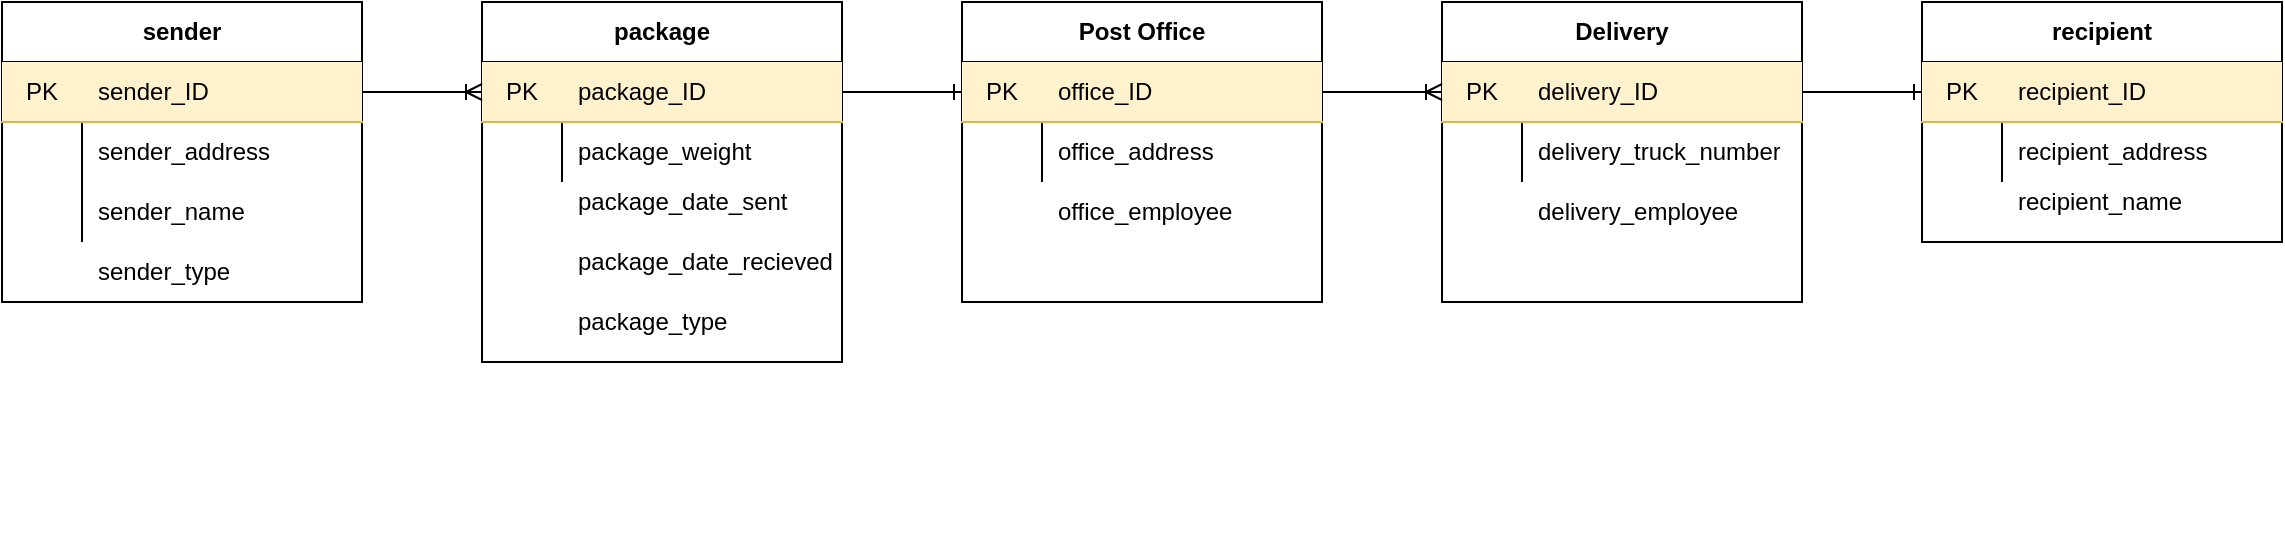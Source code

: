 <mxfile version="13.6.2" type="device"><diagram id="uvnd_7pYpptopKU-hHky" name="Page-1"><mxGraphModel dx="593" dy="846" grid="1" gridSize="10" guides="1" tooltips="1" connect="1" arrows="1" fold="1" page="1" pageScale="1" pageWidth="827" pageHeight="1169" math="0" shadow="0"><root><mxCell id="0"/><mxCell id="1" parent="0"/><mxCell id="svIB_Gdqj2b4_msSI2z3-15" value="sender" style="shape=table;html=1;whiteSpace=wrap;startSize=30;container=1;collapsible=0;childLayout=tableLayout;fixedRows=1;rowLines=0;fontStyle=1;align=center;" parent="1" vertex="1"><mxGeometry x="40" y="40" width="180" height="150" as="geometry"/></mxCell><mxCell id="svIB_Gdqj2b4_msSI2z3-16" value="" style="shape=partialRectangle;html=1;whiteSpace=wrap;collapsible=0;dropTarget=0;pointerEvents=0;fillColor=#fff2cc;top=0;left=0;bottom=1;right=0;points=[[0,0.5],[1,0.5]];portConstraint=eastwest;strokeColor=#d6b656;" parent="svIB_Gdqj2b4_msSI2z3-15" vertex="1"><mxGeometry y="30" width="180" height="30" as="geometry"/></mxCell><mxCell id="svIB_Gdqj2b4_msSI2z3-17" value="PK" style="shape=partialRectangle;html=1;whiteSpace=wrap;connectable=0;fillColor=none;top=0;left=0;bottom=0;right=0;overflow=hidden;" parent="svIB_Gdqj2b4_msSI2z3-16" vertex="1"><mxGeometry width="40" height="30" as="geometry"/></mxCell><mxCell id="svIB_Gdqj2b4_msSI2z3-18" value="sender_ID" style="shape=partialRectangle;html=1;whiteSpace=wrap;connectable=0;fillColor=none;top=0;left=0;bottom=0;right=0;align=left;spacingLeft=6;overflow=hidden;" parent="svIB_Gdqj2b4_msSI2z3-16" vertex="1"><mxGeometry x="40" width="140" height="30" as="geometry"/></mxCell><mxCell id="svIB_Gdqj2b4_msSI2z3-19" value="" style="shape=partialRectangle;html=1;whiteSpace=wrap;collapsible=0;dropTarget=0;pointerEvents=0;fillColor=none;top=0;left=0;bottom=0;right=0;points=[[0,0.5],[1,0.5]];portConstraint=eastwest;" parent="svIB_Gdqj2b4_msSI2z3-15" vertex="1"><mxGeometry y="60" width="180" height="30" as="geometry"/></mxCell><mxCell id="svIB_Gdqj2b4_msSI2z3-20" value="" style="shape=partialRectangle;html=1;whiteSpace=wrap;connectable=0;fillColor=none;top=0;left=0;bottom=0;right=0;overflow=hidden;" parent="svIB_Gdqj2b4_msSI2z3-19" vertex="1"><mxGeometry width="40" height="30" as="geometry"/></mxCell><mxCell id="svIB_Gdqj2b4_msSI2z3-21" value="sender_address" style="shape=partialRectangle;html=1;whiteSpace=wrap;connectable=0;fillColor=none;top=0;left=0;bottom=0;right=0;align=left;spacingLeft=6;overflow=hidden;" parent="svIB_Gdqj2b4_msSI2z3-19" vertex="1"><mxGeometry x="40" width="140" height="30" as="geometry"/></mxCell><mxCell id="svIB_Gdqj2b4_msSI2z3-22" value="" style="shape=partialRectangle;html=1;whiteSpace=wrap;collapsible=0;dropTarget=0;pointerEvents=0;fillColor=none;top=0;left=0;bottom=0;right=0;points=[[0,0.5],[1,0.5]];portConstraint=eastwest;" parent="svIB_Gdqj2b4_msSI2z3-15" vertex="1"><mxGeometry y="90" width="180" height="30" as="geometry"/></mxCell><mxCell id="svIB_Gdqj2b4_msSI2z3-23" value="" style="shape=partialRectangle;html=1;whiteSpace=wrap;connectable=0;fillColor=none;top=0;left=0;bottom=0;right=0;overflow=hidden;" parent="svIB_Gdqj2b4_msSI2z3-22" vertex="1"><mxGeometry width="40" height="30" as="geometry"/></mxCell><mxCell id="svIB_Gdqj2b4_msSI2z3-24" value="&lt;span style=&quot;color: rgba(0 , 0 , 0 , 0) ; font-family: monospace ; font-size: 0px&quot;&gt;%3CmxGraphModel%3E%3Croot%3E%3CmxCell%20id%3D%220%22%2F%3E%3CmxCell%20id%3D%221%22%20parent%3D%220%22%2F%3E%3CmxCell%20id%3D%222%22%20value%3D%22%22%20style%3D%22shape%3DpartialRectangle%3Bhtml%3D1%3BwhiteSpace%3Dwrap%3Bcollapsible%3D0%3BdropTarget%3D0%3BpointerEvents%3D0%3BfillColor%3Dnone%3Btop%3D0%3Bleft%3D0%3Bbottom%3D0%3Bright%3D0%3Bpoints%3D%5B%5B0%2C0.5%5D%2C%5B1%2C0.5%5D%5D%3BportConstraint%3Deastwest%3B%22%20vertex%3D%221%22%20parent%3D%221%22%3E%3CmxGeometry%20x%3D%22540%22%20y%3D%22450%22%20width%3D%22180%22%20height%3D%2230%22%20as%3D%22geometry%22%2F%3E%3C%2FmxCell%3E%3CmxCell%20id%3D%223%22%20value%3D%22%22%20style%3D%22shape%3DpartialRectangle%3Bhtml%3D1%3BwhiteSpace%3Dwrap%3Bconnectable%3D0%3BfillColor%3Dnone%3Btop%3D0%3Bleft%3D0%3Bbottom%3D0%3Bright%3D0%3Boverflow%3Dhidden%3B%22%20vertex%3D%221%22%20parent%3D%222%22%3E%3CmxGeometry%20width%3D%2240%22%20height%3D%2230%22%20as%3D%22geometry%22%2F%3E%3C%2FmxCell%3E%3CmxCell%20id%3D%224%22%20value%3D%22address_street%22%20style%3D%22shape%3DpartialRectangle%3Bhtml%3D1%3BwhiteSpace%3Dwrap%3Bconnectable%3D0%3BfillColor%3Dnone%3Btop%3D0%3Bleft%3D0%3Bbottom%3D0%3Bright%3D0%3Balign%3Dleft%3BspacingLeft%3D6%3Boverflow%3Dhidden%3B%22%20vertex%3D%221%22%20parent%3D%222%22%3E%3CmxGeometry%20x%3D%2240%22%20width%3D%22140%22%20height%3D%2230%22%20as%3D%22geometry%22%2F%3E%3C%2FmxCell%3E%3C%2Froot%3E%3C%2FmxGraphModel%3E&lt;/span&gt;" style="shape=partialRectangle;html=1;whiteSpace=wrap;connectable=0;fillColor=none;top=0;left=0;bottom=0;right=0;align=left;spacingLeft=6;overflow=hidden;" parent="svIB_Gdqj2b4_msSI2z3-22" vertex="1"><mxGeometry x="40" width="140" height="30" as="geometry"/></mxCell><mxCell id="svIB_Gdqj2b4_msSI2z3-115" value="sender_name" style="shape=partialRectangle;html=1;whiteSpace=wrap;connectable=0;fillColor=none;top=0;left=0;bottom=0;right=0;align=left;spacingLeft=6;overflow=hidden;" parent="1" vertex="1"><mxGeometry x="80" y="130" width="140" height="30" as="geometry"/></mxCell><mxCell id="svIB_Gdqj2b4_msSI2z3-116" value="sender_type" style="shape=partialRectangle;html=1;whiteSpace=wrap;connectable=0;fillColor=none;top=0;left=0;bottom=0;right=0;align=left;spacingLeft=6;overflow=hidden;" parent="1" vertex="1"><mxGeometry x="80" y="160" width="140" height="30" as="geometry"/></mxCell><mxCell id="svIB_Gdqj2b4_msSI2z3-154" value="" style="group" parent="1" vertex="1" connectable="0"><mxGeometry x="280" y="40" width="180" height="270" as="geometry"/></mxCell><mxCell id="svIB_Gdqj2b4_msSI2z3-142" value="package" style="shape=table;html=1;whiteSpace=wrap;startSize=30;container=1;collapsible=0;childLayout=tableLayout;fixedRows=1;rowLines=0;fontStyle=1;align=center;" parent="svIB_Gdqj2b4_msSI2z3-154" vertex="1"><mxGeometry width="180" height="180" as="geometry"/></mxCell><mxCell id="svIB_Gdqj2b4_msSI2z3-143" value="" style="shape=partialRectangle;html=1;whiteSpace=wrap;collapsible=0;dropTarget=0;pointerEvents=0;fillColor=#fff2cc;top=0;left=0;bottom=1;right=0;points=[[0,0.5],[1,0.5]];portConstraint=eastwest;strokeColor=#d6b656;" parent="svIB_Gdqj2b4_msSI2z3-142" vertex="1"><mxGeometry y="30" width="180" height="30" as="geometry"/></mxCell><mxCell id="svIB_Gdqj2b4_msSI2z3-144" value="PK" style="shape=partialRectangle;html=1;whiteSpace=wrap;connectable=0;fillColor=none;top=0;left=0;bottom=0;right=0;overflow=hidden;" parent="svIB_Gdqj2b4_msSI2z3-143" vertex="1"><mxGeometry width="40" height="30" as="geometry"/></mxCell><mxCell id="svIB_Gdqj2b4_msSI2z3-145" value="package_ID" style="shape=partialRectangle;html=1;whiteSpace=wrap;connectable=0;fillColor=none;top=0;left=0;bottom=0;right=0;align=left;spacingLeft=6;overflow=hidden;" parent="svIB_Gdqj2b4_msSI2z3-143" vertex="1"><mxGeometry x="40" width="140" height="30" as="geometry"/></mxCell><mxCell id="svIB_Gdqj2b4_msSI2z3-146" value="" style="shape=partialRectangle;html=1;whiteSpace=wrap;collapsible=0;dropTarget=0;pointerEvents=0;fillColor=none;top=0;left=0;bottom=0;right=0;points=[[0,0.5],[1,0.5]];portConstraint=eastwest;" parent="svIB_Gdqj2b4_msSI2z3-142" vertex="1"><mxGeometry y="60" width="180" height="30" as="geometry"/></mxCell><mxCell id="svIB_Gdqj2b4_msSI2z3-147" value="" style="shape=partialRectangle;html=1;whiteSpace=wrap;connectable=0;fillColor=none;top=0;left=0;bottom=0;right=0;overflow=hidden;" parent="svIB_Gdqj2b4_msSI2z3-146" vertex="1"><mxGeometry width="40" height="30" as="geometry"/></mxCell><mxCell id="svIB_Gdqj2b4_msSI2z3-148" value="package_weight" style="shape=partialRectangle;html=1;whiteSpace=wrap;connectable=0;fillColor=none;top=0;left=0;bottom=0;right=0;align=left;spacingLeft=6;overflow=hidden;" parent="svIB_Gdqj2b4_msSI2z3-146" vertex="1"><mxGeometry x="40" width="140" height="30" as="geometry"/></mxCell><mxCell id="svIB_Gdqj2b4_msSI2z3-168" value="" style="shape=partialRectangle;html=1;whiteSpace=wrap;collapsible=0;dropTarget=0;pointerEvents=0;fillColor=none;top=0;left=0;bottom=0;right=0;points=[[0,0.5],[1,0.5]];portConstraint=eastwest;" parent="svIB_Gdqj2b4_msSI2z3-154" vertex="1"><mxGeometry y="80.0" width="180" height="40.5" as="geometry"/></mxCell><mxCell id="svIB_Gdqj2b4_msSI2z3-169" value="" style="shape=partialRectangle;html=1;whiteSpace=wrap;connectable=0;fillColor=none;top=0;left=0;bottom=0;right=0;overflow=hidden;" parent="svIB_Gdqj2b4_msSI2z3-168" vertex="1"><mxGeometry width="40" height="40.5" as="geometry"/></mxCell><mxCell id="svIB_Gdqj2b4_msSI2z3-170" value="package_date_sent" style="shape=partialRectangle;html=1;whiteSpace=wrap;connectable=0;fillColor=none;top=0;left=0;bottom=0;right=0;align=left;spacingLeft=6;overflow=hidden;" parent="svIB_Gdqj2b4_msSI2z3-168" vertex="1"><mxGeometry x="40" width="140" height="40.5" as="geometry"/></mxCell><mxCell id="svIB_Gdqj2b4_msSI2z3-174" value="" style="shape=partialRectangle;html=1;whiteSpace=wrap;collapsible=0;dropTarget=0;pointerEvents=0;fillColor=none;top=0;left=0;bottom=0;right=0;points=[[0,0.5],[1,0.5]];portConstraint=eastwest;" parent="svIB_Gdqj2b4_msSI2z3-154" vertex="1"><mxGeometry y="110" width="180" height="40.5" as="geometry"/></mxCell><mxCell id="svIB_Gdqj2b4_msSI2z3-175" value="" style="shape=partialRectangle;html=1;whiteSpace=wrap;connectable=0;fillColor=none;top=0;left=0;bottom=0;right=0;overflow=hidden;" parent="svIB_Gdqj2b4_msSI2z3-174" vertex="1"><mxGeometry width="40" height="40.5" as="geometry"/></mxCell><mxCell id="svIB_Gdqj2b4_msSI2z3-176" value="package_date_recieved" style="shape=partialRectangle;html=1;whiteSpace=wrap;connectable=0;fillColor=none;top=0;left=0;bottom=0;right=0;align=left;spacingLeft=6;overflow=hidden;" parent="svIB_Gdqj2b4_msSI2z3-174" vertex="1"><mxGeometry x="40" width="140" height="40.5" as="geometry"/></mxCell><mxCell id="svIB_Gdqj2b4_msSI2z3-171" value="" style="shape=partialRectangle;html=1;whiteSpace=wrap;collapsible=0;dropTarget=0;pointerEvents=0;fillColor=none;top=0;left=0;bottom=0;right=0;points=[[0,0.5],[1,0.5]];portConstraint=eastwest;" parent="svIB_Gdqj2b4_msSI2z3-154" vertex="1"><mxGeometry y="140.0" width="180" height="40.5" as="geometry"/></mxCell><mxCell id="svIB_Gdqj2b4_msSI2z3-172" value="" style="shape=partialRectangle;html=1;whiteSpace=wrap;connectable=0;fillColor=none;top=0;left=0;bottom=0;right=0;overflow=hidden;" parent="svIB_Gdqj2b4_msSI2z3-171" vertex="1"><mxGeometry width="40" height="40.5" as="geometry"/></mxCell><mxCell id="svIB_Gdqj2b4_msSI2z3-173" value="package_type" style="shape=partialRectangle;html=1;whiteSpace=wrap;connectable=0;fillColor=none;top=0;left=0;bottom=0;right=0;align=left;spacingLeft=6;overflow=hidden;" parent="svIB_Gdqj2b4_msSI2z3-171" vertex="1"><mxGeometry x="40" width="140" height="40.5" as="geometry"/></mxCell><mxCell id="svIB_Gdqj2b4_msSI2z3-156" value="" style="shape=partialRectangle;html=1;whiteSpace=wrap;connectable=0;fillColor=none;top=0;left=0;bottom=0;right=0;align=left;spacingLeft=6;overflow=hidden;" parent="1" vertex="1"><mxGeometry x="660" y="130" width="140" height="30" as="geometry"/></mxCell><mxCell id="svIB_Gdqj2b4_msSI2z3-152" value="" style="shape=partialRectangle;html=1;whiteSpace=wrap;connectable=0;fillColor=none;top=0;left=0;bottom=0;right=0;align=left;spacingLeft=6;overflow=hidden;" parent="1" vertex="1"><mxGeometry x="660" y="90" width="140" height="40" as="geometry"/></mxCell><mxCell id="svIB_Gdqj2b4_msSI2z3-181" value="" style="group" parent="1" vertex="1" connectable="0"><mxGeometry x="520" y="40" width="180" height="150" as="geometry"/></mxCell><mxCell id="svIB_Gdqj2b4_msSI2z3-155" value="" style="group" parent="svIB_Gdqj2b4_msSI2z3-181" vertex="1" connectable="0"><mxGeometry width="180" height="150" as="geometry"/></mxCell><mxCell id="svIB_Gdqj2b4_msSI2z3-158" value="Post Office" style="shape=table;html=1;whiteSpace=wrap;startSize=30;container=1;collapsible=0;childLayout=tableLayout;fixedRows=1;rowLines=0;fontStyle=1;align=center;" parent="svIB_Gdqj2b4_msSI2z3-155" vertex="1"><mxGeometry width="180" height="150" as="geometry"/></mxCell><mxCell id="svIB_Gdqj2b4_msSI2z3-159" value="" style="shape=partialRectangle;html=1;whiteSpace=wrap;collapsible=0;dropTarget=0;pointerEvents=0;fillColor=#fff2cc;top=0;left=0;bottom=1;right=0;points=[[0,0.5],[1,0.5]];portConstraint=eastwest;strokeColor=#d6b656;" parent="svIB_Gdqj2b4_msSI2z3-158" vertex="1"><mxGeometry y="30" width="180" height="30" as="geometry"/></mxCell><mxCell id="svIB_Gdqj2b4_msSI2z3-160" value="PK" style="shape=partialRectangle;html=1;whiteSpace=wrap;connectable=0;fillColor=none;top=0;left=0;bottom=0;right=0;overflow=hidden;" parent="svIB_Gdqj2b4_msSI2z3-159" vertex="1"><mxGeometry width="40" height="30" as="geometry"/></mxCell><mxCell id="svIB_Gdqj2b4_msSI2z3-161" value="office_ID" style="shape=partialRectangle;html=1;whiteSpace=wrap;connectable=0;fillColor=none;top=0;left=0;bottom=0;right=0;align=left;spacingLeft=6;overflow=hidden;" parent="svIB_Gdqj2b4_msSI2z3-159" vertex="1"><mxGeometry x="40" width="140" height="30" as="geometry"/></mxCell><mxCell id="svIB_Gdqj2b4_msSI2z3-162" value="" style="shape=partialRectangle;html=1;whiteSpace=wrap;collapsible=0;dropTarget=0;pointerEvents=0;fillColor=none;top=0;left=0;bottom=0;right=0;points=[[0,0.5],[1,0.5]];portConstraint=eastwest;" parent="svIB_Gdqj2b4_msSI2z3-158" vertex="1"><mxGeometry y="60" width="180" height="30" as="geometry"/></mxCell><mxCell id="svIB_Gdqj2b4_msSI2z3-163" value="" style="shape=partialRectangle;html=1;whiteSpace=wrap;connectable=0;fillColor=none;top=0;left=0;bottom=0;right=0;overflow=hidden;" parent="svIB_Gdqj2b4_msSI2z3-162" vertex="1"><mxGeometry width="40" height="30" as="geometry"/></mxCell><mxCell id="svIB_Gdqj2b4_msSI2z3-164" value="office_address" style="shape=partialRectangle;html=1;whiteSpace=wrap;connectable=0;fillColor=none;top=0;left=0;bottom=0;right=0;align=left;spacingLeft=6;overflow=hidden;" parent="svIB_Gdqj2b4_msSI2z3-162" vertex="1"><mxGeometry x="40" width="140" height="30" as="geometry"/></mxCell><mxCell id="svIB_Gdqj2b4_msSI2z3-165" value="" style="shape=partialRectangle;html=1;whiteSpace=wrap;collapsible=0;dropTarget=0;pointerEvents=0;fillColor=none;top=0;left=0;bottom=0;right=0;points=[[0,0.5],[1,0.5]];portConstraint=eastwest;" parent="svIB_Gdqj2b4_msSI2z3-155" vertex="1"><mxGeometry y="90" width="180" height="30" as="geometry"/></mxCell><mxCell id="svIB_Gdqj2b4_msSI2z3-166" value="" style="shape=partialRectangle;html=1;whiteSpace=wrap;connectable=0;fillColor=none;top=0;left=0;bottom=0;right=0;overflow=hidden;" parent="svIB_Gdqj2b4_msSI2z3-165" vertex="1"><mxGeometry width="40" height="30" as="geometry"/></mxCell><mxCell id="svIB_Gdqj2b4_msSI2z3-167" value="office_employee" style="shape=partialRectangle;html=1;whiteSpace=wrap;connectable=0;fillColor=none;top=0;left=0;bottom=0;right=0;align=left;spacingLeft=6;overflow=hidden;" parent="svIB_Gdqj2b4_msSI2z3-165" vertex="1"><mxGeometry x="40" width="140" height="30" as="geometry"/></mxCell><mxCell id="svIB_Gdqj2b4_msSI2z3-182" value="" style="group" parent="1" vertex="1" connectable="0"><mxGeometry x="760" y="40" width="180" height="150" as="geometry"/></mxCell><mxCell id="svIB_Gdqj2b4_msSI2z3-183" value="" style="group" parent="svIB_Gdqj2b4_msSI2z3-182" vertex="1" connectable="0"><mxGeometry width="180" height="150" as="geometry"/></mxCell><mxCell id="svIB_Gdqj2b4_msSI2z3-184" value="Delivery" style="shape=table;html=1;whiteSpace=wrap;startSize=30;container=1;collapsible=0;childLayout=tableLayout;fixedRows=1;rowLines=0;fontStyle=1;align=center;" parent="svIB_Gdqj2b4_msSI2z3-183" vertex="1"><mxGeometry width="180" height="150" as="geometry"/></mxCell><mxCell id="svIB_Gdqj2b4_msSI2z3-185" value="" style="shape=partialRectangle;html=1;whiteSpace=wrap;collapsible=0;dropTarget=0;pointerEvents=0;fillColor=#fff2cc;top=0;left=0;bottom=1;right=0;points=[[0,0.5],[1,0.5]];portConstraint=eastwest;strokeColor=#d6b656;" parent="svIB_Gdqj2b4_msSI2z3-184" vertex="1"><mxGeometry y="30" width="180" height="30" as="geometry"/></mxCell><mxCell id="svIB_Gdqj2b4_msSI2z3-186" value="PK" style="shape=partialRectangle;html=1;whiteSpace=wrap;connectable=0;fillColor=none;top=0;left=0;bottom=0;right=0;overflow=hidden;" parent="svIB_Gdqj2b4_msSI2z3-185" vertex="1"><mxGeometry width="40" height="30" as="geometry"/></mxCell><mxCell id="svIB_Gdqj2b4_msSI2z3-187" value="delivery_ID" style="shape=partialRectangle;html=1;whiteSpace=wrap;connectable=0;fillColor=none;top=0;left=0;bottom=0;right=0;align=left;spacingLeft=6;overflow=hidden;" parent="svIB_Gdqj2b4_msSI2z3-185" vertex="1"><mxGeometry x="40" width="140" height="30" as="geometry"/></mxCell><mxCell id="svIB_Gdqj2b4_msSI2z3-188" value="" style="shape=partialRectangle;html=1;whiteSpace=wrap;collapsible=0;dropTarget=0;pointerEvents=0;fillColor=none;top=0;left=0;bottom=0;right=0;points=[[0,0.5],[1,0.5]];portConstraint=eastwest;" parent="svIB_Gdqj2b4_msSI2z3-184" vertex="1"><mxGeometry y="60" width="180" height="30" as="geometry"/></mxCell><mxCell id="svIB_Gdqj2b4_msSI2z3-189" value="" style="shape=partialRectangle;html=1;whiteSpace=wrap;connectable=0;fillColor=none;top=0;left=0;bottom=0;right=0;overflow=hidden;" parent="svIB_Gdqj2b4_msSI2z3-188" vertex="1"><mxGeometry width="40" height="30" as="geometry"/></mxCell><mxCell id="svIB_Gdqj2b4_msSI2z3-190" value="delivery_truck_number" style="shape=partialRectangle;html=1;whiteSpace=wrap;connectable=0;fillColor=none;top=0;left=0;bottom=0;right=0;align=left;spacingLeft=6;overflow=hidden;" parent="svIB_Gdqj2b4_msSI2z3-188" vertex="1"><mxGeometry x="40" width="140" height="30" as="geometry"/></mxCell><mxCell id="svIB_Gdqj2b4_msSI2z3-191" value="" style="shape=partialRectangle;html=1;whiteSpace=wrap;collapsible=0;dropTarget=0;pointerEvents=0;fillColor=none;top=0;left=0;bottom=0;right=0;points=[[0,0.5],[1,0.5]];portConstraint=eastwest;" parent="svIB_Gdqj2b4_msSI2z3-183" vertex="1"><mxGeometry y="90" width="180" height="30" as="geometry"/></mxCell><mxCell id="svIB_Gdqj2b4_msSI2z3-192" value="" style="shape=partialRectangle;html=1;whiteSpace=wrap;connectable=0;fillColor=none;top=0;left=0;bottom=0;right=0;overflow=hidden;" parent="svIB_Gdqj2b4_msSI2z3-191" vertex="1"><mxGeometry width="40" height="30" as="geometry"/></mxCell><mxCell id="svIB_Gdqj2b4_msSI2z3-193" value="delivery_employee" style="shape=partialRectangle;html=1;whiteSpace=wrap;connectable=0;fillColor=none;top=0;left=0;bottom=0;right=0;align=left;spacingLeft=6;overflow=hidden;" parent="svIB_Gdqj2b4_msSI2z3-191" vertex="1"><mxGeometry x="40" width="140" height="30" as="geometry"/></mxCell><mxCell id="svIB_Gdqj2b4_msSI2z3-194" style="edgeStyle=orthogonalEdgeStyle;rounded=0;orthogonalLoop=1;jettySize=auto;html=1;exitX=1;exitY=0.5;exitDx=0;exitDy=0;entryX=0;entryY=0.5;entryDx=0;entryDy=0;endArrow=ERoneToMany;endFill=0;" parent="1" source="svIB_Gdqj2b4_msSI2z3-16" target="svIB_Gdqj2b4_msSI2z3-143" edge="1"><mxGeometry relative="1" as="geometry"/></mxCell><mxCell id="svIB_Gdqj2b4_msSI2z3-195" style="edgeStyle=orthogonalEdgeStyle;rounded=0;orthogonalLoop=1;jettySize=auto;html=1;entryX=0;entryY=0.5;entryDx=0;entryDy=0;endArrow=ERone;endFill=0;" parent="1" source="svIB_Gdqj2b4_msSI2z3-143" target="svIB_Gdqj2b4_msSI2z3-159" edge="1"><mxGeometry relative="1" as="geometry"/></mxCell><mxCell id="svIB_Gdqj2b4_msSI2z3-196" style="edgeStyle=orthogonalEdgeStyle;rounded=0;orthogonalLoop=1;jettySize=auto;html=1;entryX=0;entryY=0.5;entryDx=0;entryDy=0;endArrow=ERoneToMany;endFill=0;" parent="1" source="svIB_Gdqj2b4_msSI2z3-159" target="svIB_Gdqj2b4_msSI2z3-185" edge="1"><mxGeometry relative="1" as="geometry"/></mxCell><mxCell id="svIB_Gdqj2b4_msSI2z3-197" style="edgeStyle=orthogonalEdgeStyle;rounded=0;orthogonalLoop=1;jettySize=auto;html=1;entryX=0;entryY=0.5;entryDx=0;entryDy=0;endArrow=ERone;endFill=0;" parent="1" source="svIB_Gdqj2b4_msSI2z3-185" target="svIB_Gdqj2b4_msSI2z3-118" edge="1"><mxGeometry relative="1" as="geometry"/></mxCell><mxCell id="svIB_Gdqj2b4_msSI2z3-201" value="" style="group" parent="1" vertex="1" connectable="0"><mxGeometry x="1000" y="40" width="180" height="190" as="geometry"/></mxCell><mxCell id="svIB_Gdqj2b4_msSI2z3-180" value="" style="group" parent="svIB_Gdqj2b4_msSI2z3-201" vertex="1" connectable="0"><mxGeometry width="180" height="190" as="geometry"/></mxCell><mxCell id="svIB_Gdqj2b4_msSI2z3-129" value="" style="group" parent="svIB_Gdqj2b4_msSI2z3-180" vertex="1" connectable="0"><mxGeometry width="180" height="190" as="geometry"/></mxCell><mxCell id="svIB_Gdqj2b4_msSI2z3-117" value="recipient" style="shape=table;html=1;whiteSpace=wrap;startSize=30;container=1;collapsible=0;childLayout=tableLayout;fixedRows=1;rowLines=0;fontStyle=1;align=center;" parent="svIB_Gdqj2b4_msSI2z3-129" vertex="1"><mxGeometry width="180" height="120" as="geometry"/></mxCell><mxCell id="svIB_Gdqj2b4_msSI2z3-118" value="" style="shape=partialRectangle;html=1;whiteSpace=wrap;collapsible=0;dropTarget=0;pointerEvents=0;fillColor=#fff2cc;top=0;left=0;bottom=1;right=0;points=[[0,0.5],[1,0.5]];portConstraint=eastwest;strokeColor=#d6b656;" parent="svIB_Gdqj2b4_msSI2z3-117" vertex="1"><mxGeometry y="30" width="180" height="30" as="geometry"/></mxCell><mxCell id="svIB_Gdqj2b4_msSI2z3-119" value="PK" style="shape=partialRectangle;html=1;whiteSpace=wrap;connectable=0;fillColor=none;top=0;left=0;bottom=0;right=0;overflow=hidden;" parent="svIB_Gdqj2b4_msSI2z3-118" vertex="1"><mxGeometry width="40" height="30" as="geometry"/></mxCell><mxCell id="svIB_Gdqj2b4_msSI2z3-120" value="recipient_ID" style="shape=partialRectangle;html=1;whiteSpace=wrap;connectable=0;fillColor=none;top=0;left=0;bottom=0;right=0;align=left;spacingLeft=6;overflow=hidden;" parent="svIB_Gdqj2b4_msSI2z3-118" vertex="1"><mxGeometry x="40" width="140" height="30" as="geometry"/></mxCell><mxCell id="svIB_Gdqj2b4_msSI2z3-121" value="" style="shape=partialRectangle;html=1;whiteSpace=wrap;collapsible=0;dropTarget=0;pointerEvents=0;fillColor=none;top=0;left=0;bottom=0;right=0;points=[[0,0.5],[1,0.5]];portConstraint=eastwest;" parent="svIB_Gdqj2b4_msSI2z3-117" vertex="1"><mxGeometry y="60" width="180" height="30" as="geometry"/></mxCell><mxCell id="svIB_Gdqj2b4_msSI2z3-122" value="" style="shape=partialRectangle;html=1;whiteSpace=wrap;connectable=0;fillColor=none;top=0;left=0;bottom=0;right=0;overflow=hidden;" parent="svIB_Gdqj2b4_msSI2z3-121" vertex="1"><mxGeometry width="40" height="30" as="geometry"/></mxCell><mxCell id="svIB_Gdqj2b4_msSI2z3-123" value="recipient_address" style="shape=partialRectangle;html=1;whiteSpace=wrap;connectable=0;fillColor=none;top=0;left=0;bottom=0;right=0;align=left;spacingLeft=6;overflow=hidden;" parent="svIB_Gdqj2b4_msSI2z3-121" vertex="1"><mxGeometry x="40" width="140" height="30" as="geometry"/></mxCell><mxCell id="svIB_Gdqj2b4_msSI2z3-198" value="" style="shape=partialRectangle;html=1;whiteSpace=wrap;collapsible=0;dropTarget=0;pointerEvents=0;fillColor=none;top=0;left=0;bottom=0;right=0;points=[[0,0.5],[1,0.5]];portConstraint=eastwest;" parent="svIB_Gdqj2b4_msSI2z3-129" vertex="1"><mxGeometry y="85.25" width="180" height="30" as="geometry"/></mxCell><mxCell id="svIB_Gdqj2b4_msSI2z3-199" value="" style="shape=partialRectangle;html=1;whiteSpace=wrap;connectable=0;fillColor=none;top=0;left=0;bottom=0;right=0;overflow=hidden;" parent="svIB_Gdqj2b4_msSI2z3-198" vertex="1"><mxGeometry width="40" height="30" as="geometry"/></mxCell><mxCell id="svIB_Gdqj2b4_msSI2z3-200" value="recipient_name" style="shape=partialRectangle;html=1;whiteSpace=wrap;connectable=0;fillColor=none;top=0;left=0;bottom=0;right=0;align=left;spacingLeft=6;overflow=hidden;" parent="svIB_Gdqj2b4_msSI2z3-198" vertex="1"><mxGeometry x="40" width="140" height="30" as="geometry"/></mxCell></root></mxGraphModel></diagram></mxfile>